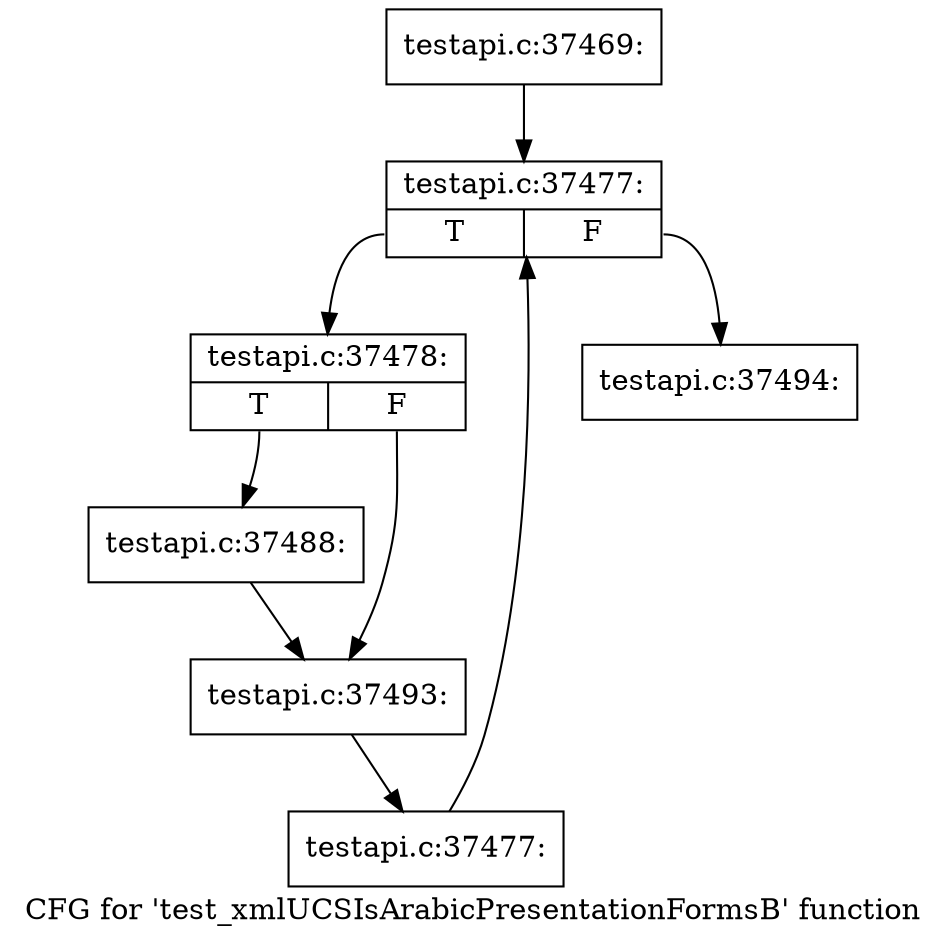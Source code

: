 digraph "CFG for 'test_xmlUCSIsArabicPresentationFormsB' function" {
	label="CFG for 'test_xmlUCSIsArabicPresentationFormsB' function";

	Node0x5594410 [shape=record,label="{testapi.c:37469:}"];
	Node0x5594410 -> Node0x559bee0;
	Node0x559bee0 [shape=record,label="{testapi.c:37477:|{<s0>T|<s1>F}}"];
	Node0x559bee0:s0 -> Node0x559c1c0;
	Node0x559bee0:s1 -> Node0x559bd40;
	Node0x559c1c0 [shape=record,label="{testapi.c:37478:|{<s0>T|<s1>F}}"];
	Node0x559c1c0:s0 -> Node0x559d020;
	Node0x559c1c0:s1 -> Node0x559d7f0;
	Node0x559d020 [shape=record,label="{testapi.c:37488:}"];
	Node0x559d020 -> Node0x559d7f0;
	Node0x559d7f0 [shape=record,label="{testapi.c:37493:}"];
	Node0x559d7f0 -> Node0x559c130;
	Node0x559c130 [shape=record,label="{testapi.c:37477:}"];
	Node0x559c130 -> Node0x559bee0;
	Node0x559bd40 [shape=record,label="{testapi.c:37494:}"];
}
